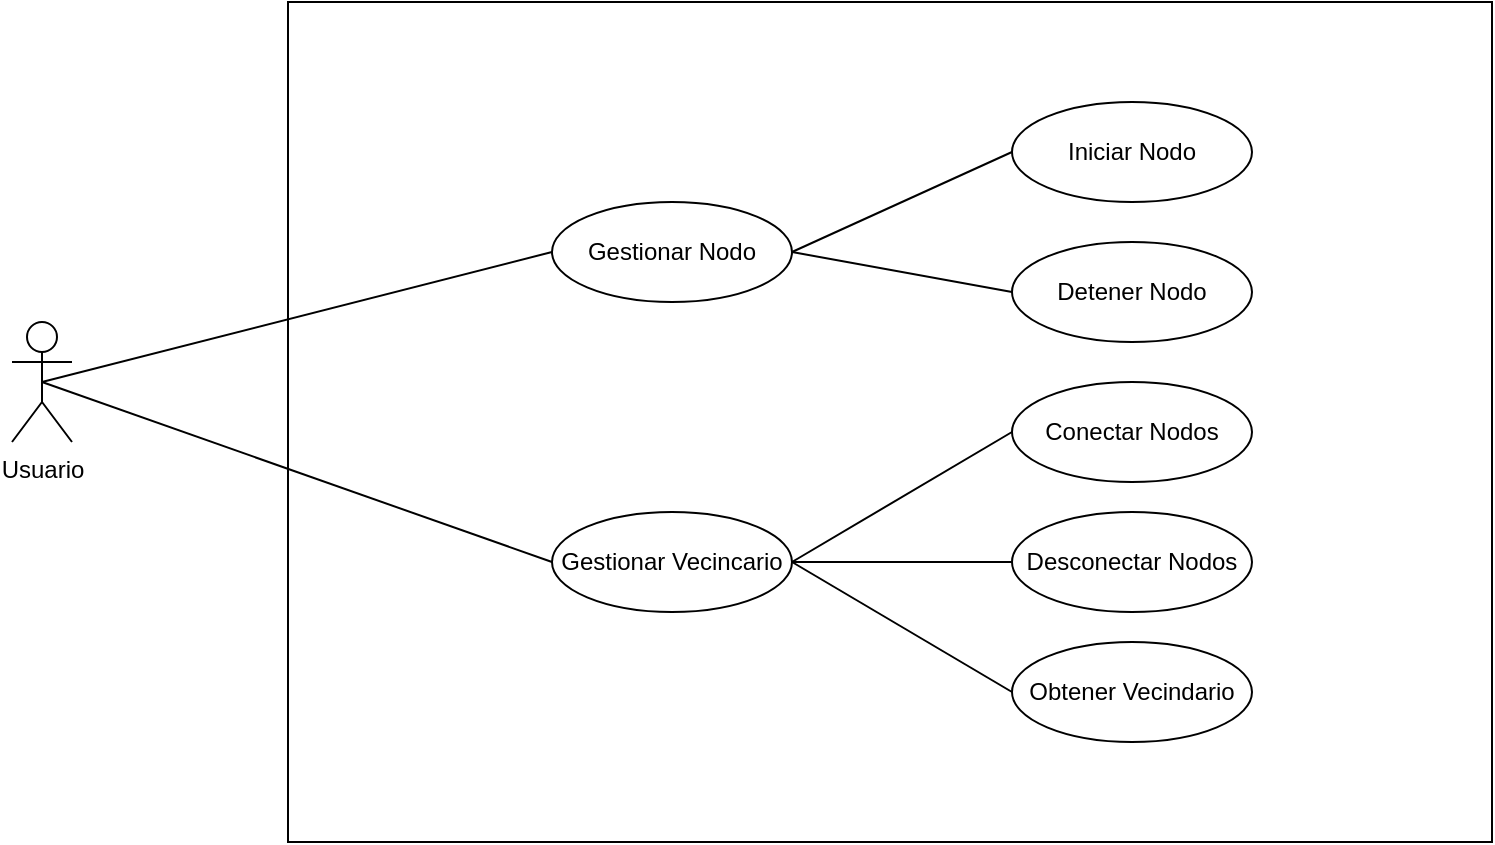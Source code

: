 <mxfile version="19.0.3" type="device"><diagram id="jrkeelXI0zF4yZcgTph3" name="Página-1"><mxGraphModel dx="1422" dy="2044" grid="1" gridSize="10" guides="1" tooltips="1" connect="1" arrows="1" fold="1" page="1" pageScale="1" pageWidth="827" pageHeight="1169" math="0" shadow="0"><root><mxCell id="0"/><mxCell id="1" parent="0"/><mxCell id="DZE0XdTWBvlQkKhSvQmA-53" value="" style="rounded=0;whiteSpace=wrap;html=1;fontSize=11;" parent="1" vertex="1"><mxGeometry x="198" y="-110" width="602" height="420" as="geometry"/></mxCell><mxCell id="DZE0XdTWBvlQkKhSvQmA-1" value="Usuario" style="shape=umlActor;verticalLabelPosition=bottom;verticalAlign=top;html=1;" parent="1" vertex="1"><mxGeometry x="60" y="50" width="30" height="60" as="geometry"/></mxCell><mxCell id="DZE0XdTWBvlQkKhSvQmA-31" value="" style="endArrow=none;html=1;rounded=1;fontSize=11;endFill=0;entryX=0;entryY=0.5;entryDx=0;entryDy=0;exitX=0.5;exitY=0.5;exitDx=0;exitDy=0;exitPerimeter=0;" parent="1" source="DZE0XdTWBvlQkKhSvQmA-1" target="DZE0XdTWBvlQkKhSvQmA-56" edge="1"><mxGeometry width="50" height="50" relative="1" as="geometry"><mxPoint x="130" y="170" as="sourcePoint"/><mxPoint x="243.5" y="55" as="targetPoint"/></mxGeometry></mxCell><mxCell id="DZE0XdTWBvlQkKhSvQmA-32" value="" style="endArrow=none;html=1;rounded=1;fontSize=11;endFill=0;entryX=0;entryY=0.5;entryDx=0;entryDy=0;exitX=0.5;exitY=0.5;exitDx=0;exitDy=0;exitPerimeter=0;" parent="1" source="DZE0XdTWBvlQkKhSvQmA-1" target="DZE0XdTWBvlQkKhSvQmA-57" edge="1"><mxGeometry width="50" height="50" relative="1" as="geometry"><mxPoint x="130" y="170" as="sourcePoint"/><mxPoint x="243.5" y="170" as="targetPoint"/></mxGeometry></mxCell><mxCell id="DZE0XdTWBvlQkKhSvQmA-34" value="" style="endArrow=none;html=1;rounded=1;fontSize=11;endFill=0;entryX=0;entryY=0.5;entryDx=0;entryDy=0;exitX=1;exitY=0.5;exitDx=0;exitDy=0;" parent="1" source="DZE0XdTWBvlQkKhSvQmA-56" target="DZE0XdTWBvlQkKhSvQmA-58" edge="1"><mxGeometry width="50" height="50" relative="1" as="geometry"><mxPoint x="387.5" y="55" as="sourcePoint"/><mxPoint x="253.5" y="65" as="targetPoint"/></mxGeometry></mxCell><mxCell id="DZE0XdTWBvlQkKhSvQmA-35" value="" style="endArrow=none;html=1;rounded=1;fontSize=11;endFill=0;entryX=0;entryY=0.5;entryDx=0;entryDy=0;exitX=1;exitY=0.5;exitDx=0;exitDy=0;" parent="1" source="DZE0XdTWBvlQkKhSvQmA-56" target="DZE0XdTWBvlQkKhSvQmA-63" edge="1"><mxGeometry width="50" height="50" relative="1" as="geometry"><mxPoint x="387.5" y="55" as="sourcePoint"/><mxPoint x="483" y="75.0" as="targetPoint"/></mxGeometry></mxCell><mxCell id="DZE0XdTWBvlQkKhSvQmA-36" value="" style="endArrow=none;html=1;rounded=1;fontSize=11;endFill=0;entryX=0;entryY=0.5;entryDx=0;entryDy=0;exitX=1;exitY=0.5;exitDx=0;exitDy=0;" parent="1" source="DZE0XdTWBvlQkKhSvQmA-57" target="DZE0XdTWBvlQkKhSvQmA-62" edge="1"><mxGeometry width="50" height="50" relative="1" as="geometry"><mxPoint x="387.5" y="170" as="sourcePoint"/><mxPoint x="483" y="125.0" as="targetPoint"/></mxGeometry></mxCell><mxCell id="DZE0XdTWBvlQkKhSvQmA-37" value="" style="endArrow=none;html=1;rounded=1;fontSize=11;endFill=0;entryX=0;entryY=0.5;entryDx=0;entryDy=0;exitX=1;exitY=0.5;exitDx=0;exitDy=0;" parent="1" source="DZE0XdTWBvlQkKhSvQmA-57" target="DZE0XdTWBvlQkKhSvQmA-61" edge="1"><mxGeometry width="50" height="50" relative="1" as="geometry"><mxPoint x="387.5" y="170" as="sourcePoint"/><mxPoint x="483" y="170.0" as="targetPoint"/></mxGeometry></mxCell><mxCell id="DZE0XdTWBvlQkKhSvQmA-38" value="" style="endArrow=none;html=1;rounded=1;fontSize=11;endFill=0;entryX=0;entryY=0.5;entryDx=0;entryDy=0;exitX=1;exitY=0.5;exitDx=0;exitDy=0;" parent="1" source="DZE0XdTWBvlQkKhSvQmA-57" target="DZE0XdTWBvlQkKhSvQmA-60" edge="1"><mxGeometry width="50" height="50" relative="1" as="geometry"><mxPoint x="387.5" y="170" as="sourcePoint"/><mxPoint x="483" y="215.0" as="targetPoint"/></mxGeometry></mxCell><mxCell id="DZE0XdTWBvlQkKhSvQmA-56" value="&lt;span style=&quot;font-size: 12px;&quot;&gt;Gestionar Nodo&lt;/span&gt;" style="ellipse;whiteSpace=wrap;html=1;fontSize=11;" parent="1" vertex="1"><mxGeometry x="330" y="-10" width="120" height="50" as="geometry"/></mxCell><mxCell id="DZE0XdTWBvlQkKhSvQmA-57" value="&lt;span style=&quot;font-size: 12px;&quot;&gt;Gestionar Vecincario&lt;/span&gt;" style="ellipse;whiteSpace=wrap;html=1;fontSize=11;" parent="1" vertex="1"><mxGeometry x="330" y="145" width="120" height="50" as="geometry"/></mxCell><mxCell id="DZE0XdTWBvlQkKhSvQmA-58" value="&lt;span style=&quot;font-size: 12px;&quot;&gt;Iniciar Nodo&lt;/span&gt;" style="ellipse;whiteSpace=wrap;html=1;fontSize=11;" parent="1" vertex="1"><mxGeometry x="560" y="-60" width="120" height="50" as="geometry"/></mxCell><mxCell id="DZE0XdTWBvlQkKhSvQmA-60" value="&lt;span style=&quot;font-size: 12px;&quot;&gt;Obtener Vecindario&lt;/span&gt;" style="ellipse;whiteSpace=wrap;html=1;fontSize=11;" parent="1" vertex="1"><mxGeometry x="560" y="210" width="120" height="50" as="geometry"/></mxCell><mxCell id="DZE0XdTWBvlQkKhSvQmA-61" value="&lt;span style=&quot;font-size: 12px;&quot;&gt;Desconectar Nodos&lt;/span&gt;" style="ellipse;whiteSpace=wrap;html=1;fontSize=11;" parent="1" vertex="1"><mxGeometry x="560" y="145" width="120" height="50" as="geometry"/></mxCell><mxCell id="DZE0XdTWBvlQkKhSvQmA-62" value="&lt;span style=&quot;font-size: 12px;&quot;&gt;Conectar Nodos&lt;/span&gt;" style="ellipse;whiteSpace=wrap;html=1;fontSize=11;" parent="1" vertex="1"><mxGeometry x="560" y="80" width="120" height="50" as="geometry"/></mxCell><mxCell id="DZE0XdTWBvlQkKhSvQmA-63" value="&lt;span style=&quot;font-size: 12px;&quot;&gt;Detener Nodo&lt;/span&gt;" style="ellipse;whiteSpace=wrap;html=1;fontSize=11;" parent="1" vertex="1"><mxGeometry x="560" y="10" width="120" height="50" as="geometry"/></mxCell></root></mxGraphModel></diagram></mxfile>